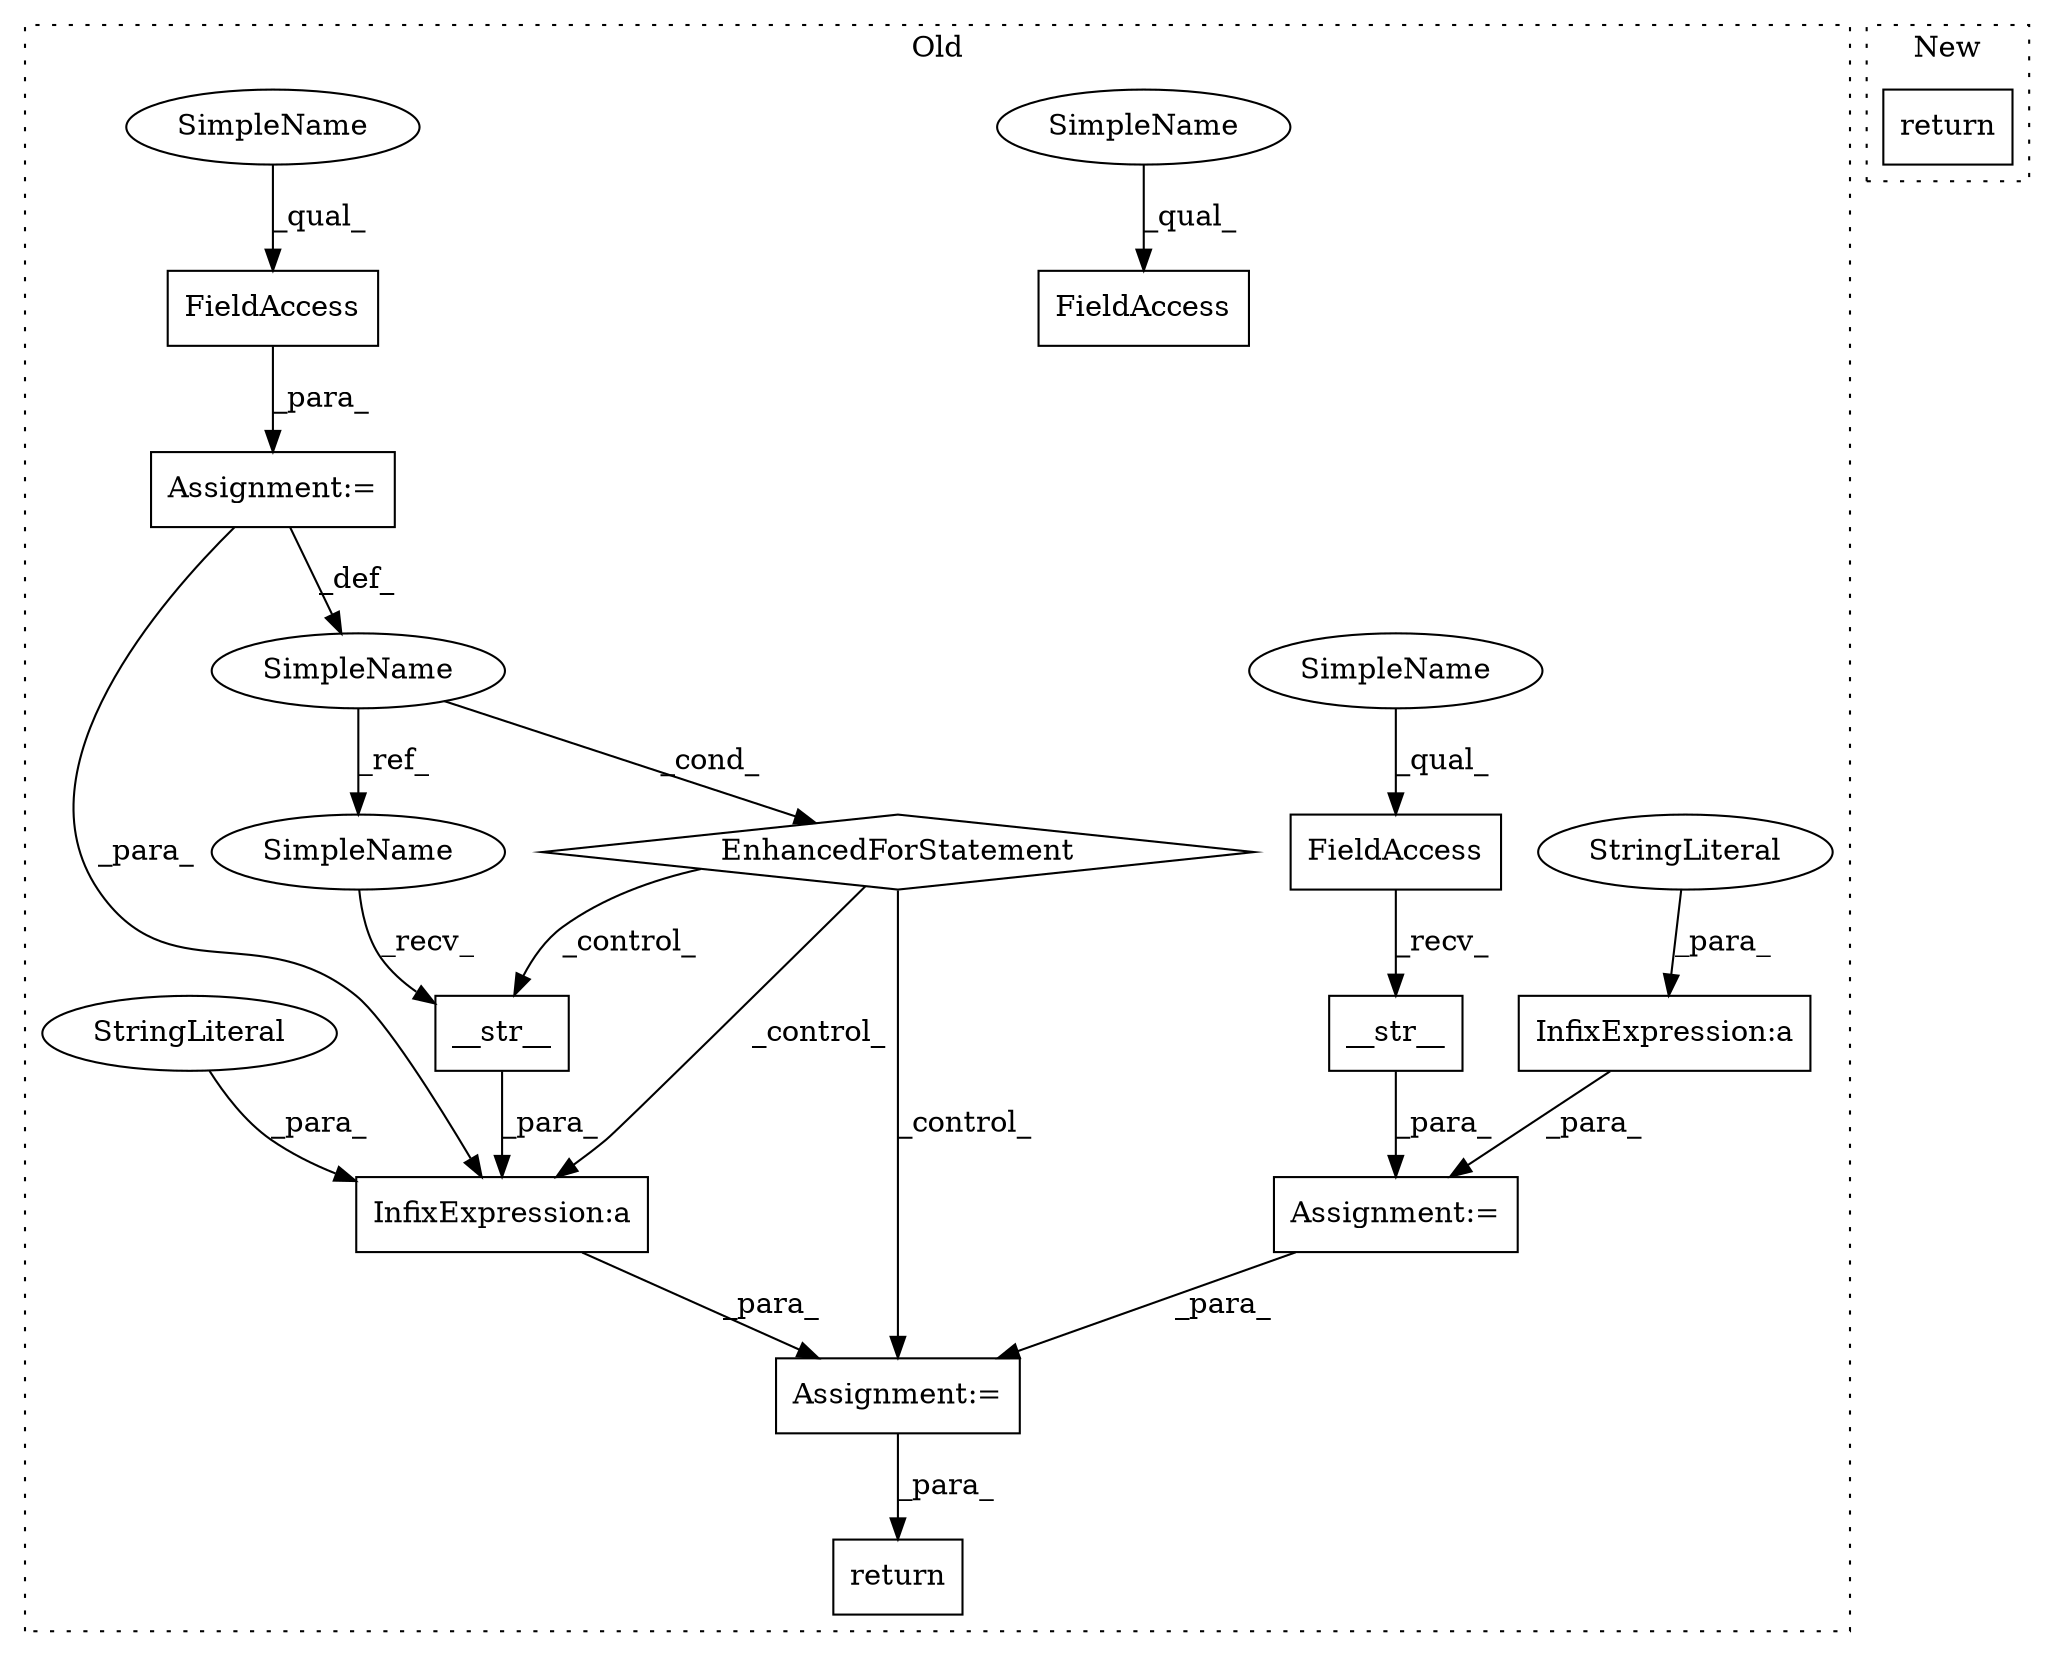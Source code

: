 digraph G {
subgraph cluster0 {
1 [label="__str__" a="32" s="4673" l="9" shape="box"];
3 [label="return" a="41" s="4695" l="7" shape="box"];
4 [label="Assignment:=" a="7" s="4483" l="1" shape="box"];
5 [label="Assignment:=" a="7" s="4652" l="2" shape="box"];
6 [label="EnhancedForStatement" a="70" s="4555,4641" l="53,2" shape="diamond"];
7 [label="Assignment:=" a="7" s="4555,4641" l="53,2" shape="box"];
8 [label="InfixExpression:a" a="27" s="4659" l="3" shape="box"];
9 [label="InfixExpression:a" a="27" s="4511" l="3" shape="box"];
10 [label="FieldAccess" a="22" s="4625" l="16" shape="box"];
11 [label="FieldAccess" a="22" s="4486" l="15" shape="box"];
12 [label="__str__" a="32" s="4539" l="9" shape="box"];
13 [label="FieldAccess" a="22" s="4522" l="16" shape="box"];
14 [label="SimpleName" a="42" s="4612" l="10" shape="ellipse"];
15 [label="StringLiteral" a="45" s="4514" l="4" shape="ellipse"];
16 [label="StringLiteral" a="45" s="4655" l="4" shape="ellipse"];
17 [label="SimpleName" a="42" s="4662" l="10" shape="ellipse"];
18 [label="SimpleName" a="42" s="4486" l="4" shape="ellipse"];
19 [label="SimpleName" a="42" s="4522" l="4" shape="ellipse"];
20 [label="SimpleName" a="42" s="4625" l="4" shape="ellipse"];
label = "Old";
style="dotted";
}
subgraph cluster1 {
2 [label="return" a="41" s="2040" l="8" shape="box"];
label = "New";
style="dotted";
}
1 -> 8 [label="_para_"];
4 -> 5 [label="_para_"];
5 -> 3 [label="_para_"];
6 -> 1 [label="_control_"];
6 -> 8 [label="_control_"];
6 -> 5 [label="_control_"];
7 -> 8 [label="_para_"];
7 -> 14 [label="_def_"];
8 -> 5 [label="_para_"];
9 -> 4 [label="_para_"];
10 -> 7 [label="_para_"];
12 -> 4 [label="_para_"];
13 -> 12 [label="_recv_"];
14 -> 6 [label="_cond_"];
14 -> 17 [label="_ref_"];
15 -> 9 [label="_para_"];
16 -> 8 [label="_para_"];
17 -> 1 [label="_recv_"];
18 -> 11 [label="_qual_"];
19 -> 13 [label="_qual_"];
20 -> 10 [label="_qual_"];
}